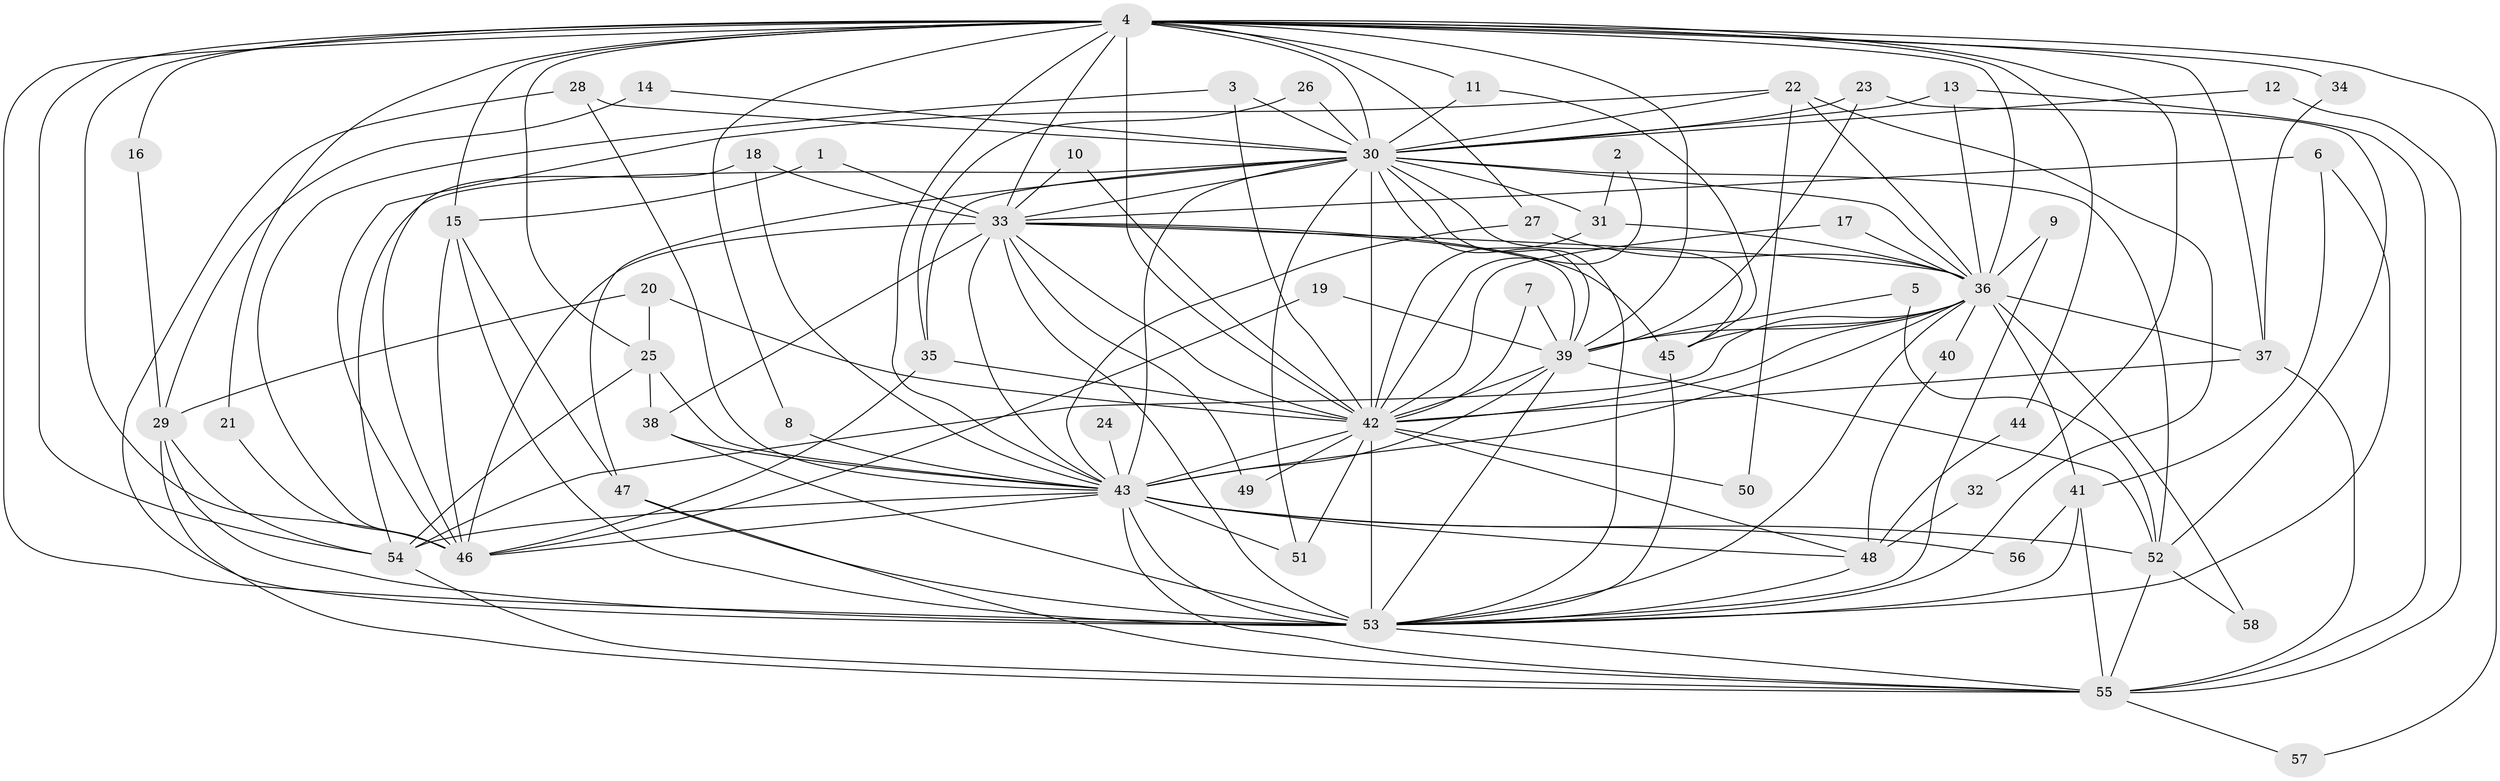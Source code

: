 // original degree distribution, {14: 0.008695652173913044, 26: 0.008695652173913044, 19: 0.017391304347826087, 28: 0.008695652173913044, 21: 0.008695652173913044, 25: 0.008695652173913044, 29: 0.008695652173913044, 18: 0.008695652173913044, 12: 0.017391304347826087, 8: 0.017391304347826087, 5: 0.05217391304347826, 4: 0.034782608695652174, 7: 0.008695652173913044, 3: 0.24347826086956523, 2: 0.5304347826086957, 6: 0.017391304347826087}
// Generated by graph-tools (version 1.1) at 2025/25/03/09/25 03:25:41]
// undirected, 58 vertices, 160 edges
graph export_dot {
graph [start="1"]
  node [color=gray90,style=filled];
  1;
  2;
  3;
  4;
  5;
  6;
  7;
  8;
  9;
  10;
  11;
  12;
  13;
  14;
  15;
  16;
  17;
  18;
  19;
  20;
  21;
  22;
  23;
  24;
  25;
  26;
  27;
  28;
  29;
  30;
  31;
  32;
  33;
  34;
  35;
  36;
  37;
  38;
  39;
  40;
  41;
  42;
  43;
  44;
  45;
  46;
  47;
  48;
  49;
  50;
  51;
  52;
  53;
  54;
  55;
  56;
  57;
  58;
  1 -- 15 [weight=1.0];
  1 -- 33 [weight=1.0];
  2 -- 31 [weight=1.0];
  2 -- 42 [weight=1.0];
  3 -- 30 [weight=1.0];
  3 -- 42 [weight=1.0];
  3 -- 46 [weight=1.0];
  4 -- 8 [weight=1.0];
  4 -- 11 [weight=1.0];
  4 -- 15 [weight=2.0];
  4 -- 16 [weight=1.0];
  4 -- 21 [weight=1.0];
  4 -- 25 [weight=1.0];
  4 -- 27 [weight=1.0];
  4 -- 30 [weight=3.0];
  4 -- 32 [weight=1.0];
  4 -- 33 [weight=2.0];
  4 -- 34 [weight=2.0];
  4 -- 36 [weight=2.0];
  4 -- 37 [weight=1.0];
  4 -- 39 [weight=3.0];
  4 -- 42 [weight=3.0];
  4 -- 43 [weight=2.0];
  4 -- 44 [weight=1.0];
  4 -- 46 [weight=1.0];
  4 -- 53 [weight=4.0];
  4 -- 54 [weight=1.0];
  4 -- 57 [weight=1.0];
  5 -- 39 [weight=1.0];
  5 -- 52 [weight=1.0];
  6 -- 33 [weight=1.0];
  6 -- 41 [weight=1.0];
  6 -- 53 [weight=1.0];
  7 -- 39 [weight=1.0];
  7 -- 42 [weight=1.0];
  8 -- 43 [weight=1.0];
  9 -- 36 [weight=1.0];
  9 -- 53 [weight=1.0];
  10 -- 33 [weight=1.0];
  10 -- 42 [weight=1.0];
  11 -- 30 [weight=1.0];
  11 -- 45 [weight=1.0];
  12 -- 30 [weight=1.0];
  12 -- 55 [weight=1.0];
  13 -- 30 [weight=1.0];
  13 -- 36 [weight=1.0];
  13 -- 55 [weight=1.0];
  14 -- 29 [weight=1.0];
  14 -- 30 [weight=1.0];
  15 -- 46 [weight=1.0];
  15 -- 47 [weight=1.0];
  15 -- 53 [weight=1.0];
  16 -- 29 [weight=1.0];
  17 -- 36 [weight=1.0];
  17 -- 42 [weight=1.0];
  18 -- 33 [weight=1.0];
  18 -- 43 [weight=1.0];
  18 -- 46 [weight=1.0];
  19 -- 39 [weight=1.0];
  19 -- 46 [weight=1.0];
  20 -- 25 [weight=1.0];
  20 -- 29 [weight=1.0];
  20 -- 42 [weight=1.0];
  21 -- 46 [weight=1.0];
  22 -- 30 [weight=1.0];
  22 -- 36 [weight=1.0];
  22 -- 46 [weight=1.0];
  22 -- 50 [weight=1.0];
  22 -- 53 [weight=1.0];
  23 -- 30 [weight=1.0];
  23 -- 39 [weight=1.0];
  23 -- 52 [weight=1.0];
  24 -- 43 [weight=1.0];
  25 -- 38 [weight=1.0];
  25 -- 43 [weight=1.0];
  25 -- 54 [weight=1.0];
  26 -- 30 [weight=1.0];
  26 -- 35 [weight=1.0];
  27 -- 36 [weight=1.0];
  27 -- 43 [weight=1.0];
  28 -- 30 [weight=1.0];
  28 -- 43 [weight=1.0];
  28 -- 53 [weight=1.0];
  29 -- 53 [weight=1.0];
  29 -- 54 [weight=1.0];
  29 -- 55 [weight=1.0];
  30 -- 31 [weight=1.0];
  30 -- 33 [weight=1.0];
  30 -- 35 [weight=1.0];
  30 -- 36 [weight=3.0];
  30 -- 39 [weight=1.0];
  30 -- 42 [weight=2.0];
  30 -- 43 [weight=1.0];
  30 -- 45 [weight=1.0];
  30 -- 47 [weight=1.0];
  30 -- 51 [weight=1.0];
  30 -- 52 [weight=1.0];
  30 -- 53 [weight=2.0];
  30 -- 54 [weight=1.0];
  31 -- 36 [weight=1.0];
  31 -- 42 [weight=2.0];
  32 -- 48 [weight=1.0];
  33 -- 36 [weight=1.0];
  33 -- 38 [weight=1.0];
  33 -- 39 [weight=2.0];
  33 -- 42 [weight=1.0];
  33 -- 43 [weight=2.0];
  33 -- 45 [weight=1.0];
  33 -- 46 [weight=1.0];
  33 -- 49 [weight=1.0];
  33 -- 53 [weight=2.0];
  34 -- 37 [weight=1.0];
  35 -- 42 [weight=1.0];
  35 -- 46 [weight=2.0];
  36 -- 37 [weight=1.0];
  36 -- 39 [weight=1.0];
  36 -- 40 [weight=1.0];
  36 -- 41 [weight=1.0];
  36 -- 42 [weight=1.0];
  36 -- 43 [weight=1.0];
  36 -- 45 [weight=1.0];
  36 -- 53 [weight=3.0];
  36 -- 54 [weight=1.0];
  36 -- 58 [weight=1.0];
  37 -- 42 [weight=1.0];
  37 -- 55 [weight=2.0];
  38 -- 43 [weight=1.0];
  38 -- 53 [weight=1.0];
  39 -- 42 [weight=1.0];
  39 -- 43 [weight=2.0];
  39 -- 52 [weight=2.0];
  39 -- 53 [weight=2.0];
  40 -- 48 [weight=1.0];
  41 -- 53 [weight=1.0];
  41 -- 55 [weight=1.0];
  41 -- 56 [weight=1.0];
  42 -- 43 [weight=1.0];
  42 -- 48 [weight=1.0];
  42 -- 49 [weight=1.0];
  42 -- 50 [weight=1.0];
  42 -- 51 [weight=1.0];
  42 -- 53 [weight=2.0];
  43 -- 46 [weight=1.0];
  43 -- 48 [weight=1.0];
  43 -- 51 [weight=1.0];
  43 -- 52 [weight=3.0];
  43 -- 53 [weight=3.0];
  43 -- 54 [weight=1.0];
  43 -- 55 [weight=1.0];
  43 -- 56 [weight=1.0];
  44 -- 48 [weight=1.0];
  45 -- 53 [weight=1.0];
  47 -- 53 [weight=1.0];
  47 -- 55 [weight=1.0];
  48 -- 53 [weight=1.0];
  52 -- 55 [weight=1.0];
  52 -- 58 [weight=1.0];
  53 -- 55 [weight=1.0];
  54 -- 55 [weight=2.0];
  55 -- 57 [weight=1.0];
}
